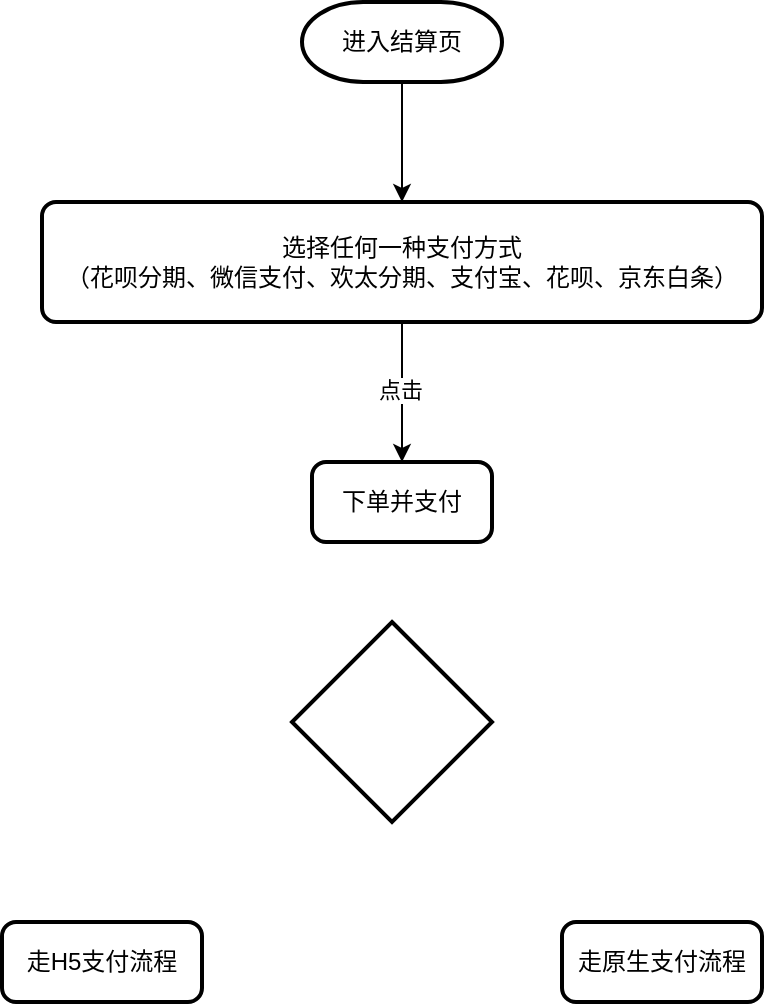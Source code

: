 <mxfile version="23.0.2" type="github">
  <diagram name="第 1 页" id="iy5L7cvPKMk64nNim1CG">
    <mxGraphModel dx="1434" dy="961" grid="1" gridSize="10" guides="1" tooltips="1" connect="1" arrows="1" fold="1" page="1" pageScale="1" pageWidth="827" pageHeight="1169" math="0" shadow="0">
      <root>
        <mxCell id="0" />
        <mxCell id="1" parent="0" />
        <mxCell id="1n4jK1zSNOp-hIoteOij-7" style="edgeStyle=orthogonalEdgeStyle;rounded=0;orthogonalLoop=1;jettySize=auto;html=1;entryX=0.5;entryY=0;entryDx=0;entryDy=0;" edge="1" parent="1" source="YPu-V1tJ_W18TCsgV1Ht-1" target="YPu-V1tJ_W18TCsgV1Ht-2">
          <mxGeometry relative="1" as="geometry" />
        </mxCell>
        <mxCell id="YPu-V1tJ_W18TCsgV1Ht-1" value="进入结算页" style="strokeWidth=2;html=1;shape=mxgraph.flowchart.terminator;whiteSpace=wrap;" parent="1" vertex="1">
          <mxGeometry x="300" y="40" width="100" height="40" as="geometry" />
        </mxCell>
        <mxCell id="1n4jK1zSNOp-hIoteOij-8" style="edgeStyle=orthogonalEdgeStyle;rounded=0;orthogonalLoop=1;jettySize=auto;html=1;exitX=0.5;exitY=1;exitDx=0;exitDy=0;" edge="1" parent="1" source="YPu-V1tJ_W18TCsgV1Ht-2" target="1n4jK1zSNOp-hIoteOij-4">
          <mxGeometry relative="1" as="geometry" />
        </mxCell>
        <mxCell id="1n4jK1zSNOp-hIoteOij-9" value="点击" style="edgeLabel;html=1;align=center;verticalAlign=middle;resizable=0;points=[];" vertex="1" connectable="0" parent="1n4jK1zSNOp-hIoteOij-8">
          <mxGeometry x="-0.029" y="-1" relative="1" as="geometry">
            <mxPoint as="offset" />
          </mxGeometry>
        </mxCell>
        <mxCell id="YPu-V1tJ_W18TCsgV1Ht-2" value="选择任何一种支付方式&lt;br&gt;（花呗分期、微信支付、欢太分期、支付宝、花呗、京东白条）" style="rounded=1;whiteSpace=wrap;html=1;absoluteArcSize=1;arcSize=14;strokeWidth=2;" parent="1" vertex="1">
          <mxGeometry x="170" y="140" width="360" height="60" as="geometry" />
        </mxCell>
        <mxCell id="1n4jK1zSNOp-hIoteOij-2" value="走H5支付流程" style="rounded=1;whiteSpace=wrap;html=1;absoluteArcSize=1;arcSize=14;strokeWidth=2;" vertex="1" parent="1">
          <mxGeometry x="150" y="500" width="100" height="40" as="geometry" />
        </mxCell>
        <mxCell id="1n4jK1zSNOp-hIoteOij-3" value="走原生支付流程" style="rounded=1;whiteSpace=wrap;html=1;absoluteArcSize=1;arcSize=14;strokeWidth=2;" vertex="1" parent="1">
          <mxGeometry x="430" y="500" width="100" height="40" as="geometry" />
        </mxCell>
        <mxCell id="1n4jK1zSNOp-hIoteOij-4" value="下单并支付" style="rounded=1;whiteSpace=wrap;html=1;absoluteArcSize=1;arcSize=14;strokeWidth=2;" vertex="1" parent="1">
          <mxGeometry x="305" y="270" width="90" height="40" as="geometry" />
        </mxCell>
        <mxCell id="1n4jK1zSNOp-hIoteOij-10" value="" style="strokeWidth=2;html=1;shape=mxgraph.flowchart.decision;whiteSpace=wrap;" vertex="1" parent="1">
          <mxGeometry x="295" y="350" width="100" height="100" as="geometry" />
        </mxCell>
      </root>
    </mxGraphModel>
  </diagram>
</mxfile>

